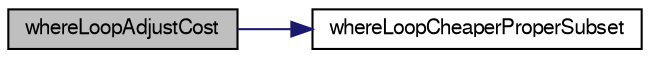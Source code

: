 digraph "whereLoopAdjustCost"
{
  edge [fontname="FreeSans",fontsize="10",labelfontname="FreeSans",labelfontsize="10"];
  node [fontname="FreeSans",fontsize="10",shape=record];
  rankdir="LR";
  Node914177 [label="whereLoopAdjustCost",height=0.2,width=0.4,color="black", fillcolor="grey75", style="filled", fontcolor="black"];
  Node914177 -> Node914178 [color="midnightblue",fontsize="10",style="solid",fontname="FreeSans"];
  Node914178 [label="whereLoopCheaperProperSubset",height=0.2,width=0.4,color="black", fillcolor="white", style="filled",URL="$sqlite3_8c.html#a3d9d20fb47a95d59a26c9d1be759b1bc"];
}
